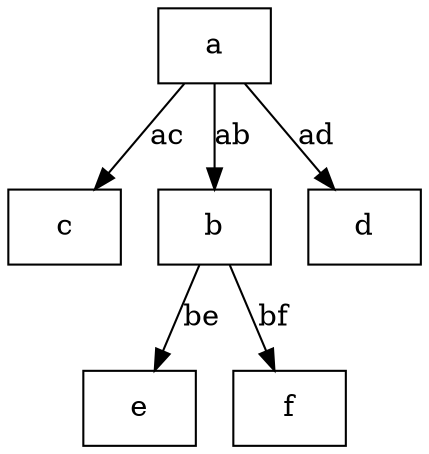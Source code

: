 digraph Tree {
node [shape=box] ;
N1[label="a"];
N2[label="c"];
N1 -> N2 [label="ac"];
N3[label="b"];
N1 -> N3 [label="ab"];
N4[label="e"];
N3 -> N4 [label="be"];
N5[label="f"];
N3 -> N5 [label="bf"];
N6[label="d"];
N1 -> N6 [label="ad"];
}